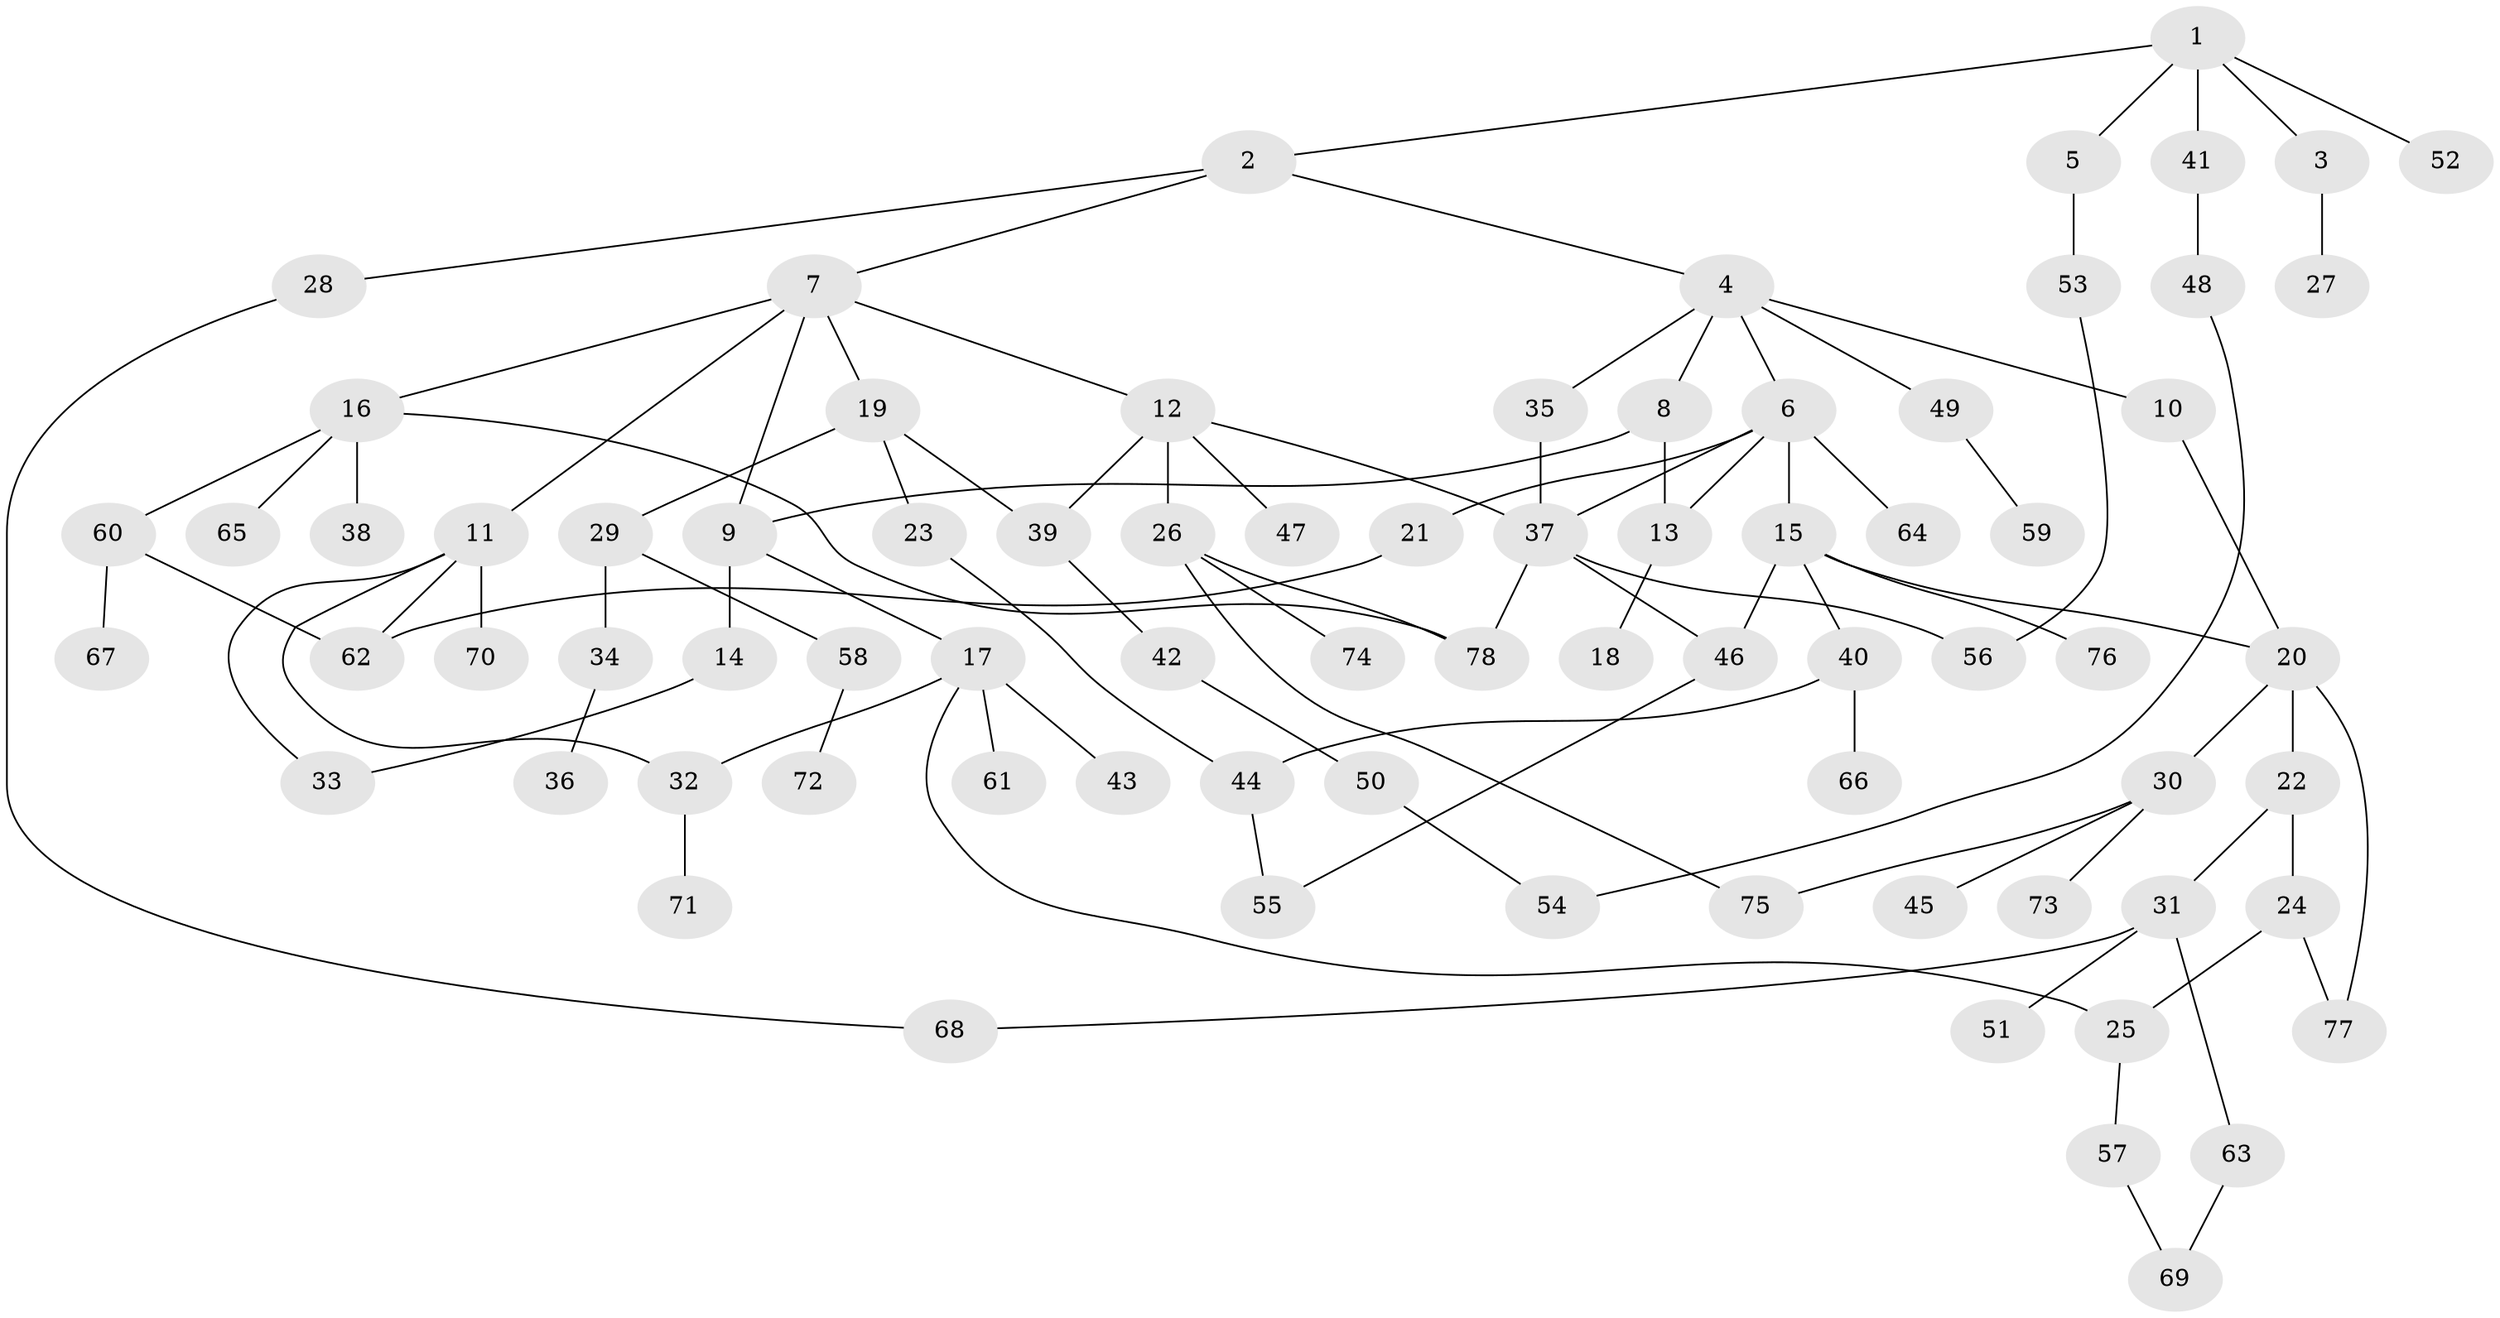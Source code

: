// Generated by graph-tools (version 1.1) at 2025/34/03/09/25 02:34:14]
// undirected, 78 vertices, 99 edges
graph export_dot {
graph [start="1"]
  node [color=gray90,style=filled];
  1;
  2;
  3;
  4;
  5;
  6;
  7;
  8;
  9;
  10;
  11;
  12;
  13;
  14;
  15;
  16;
  17;
  18;
  19;
  20;
  21;
  22;
  23;
  24;
  25;
  26;
  27;
  28;
  29;
  30;
  31;
  32;
  33;
  34;
  35;
  36;
  37;
  38;
  39;
  40;
  41;
  42;
  43;
  44;
  45;
  46;
  47;
  48;
  49;
  50;
  51;
  52;
  53;
  54;
  55;
  56;
  57;
  58;
  59;
  60;
  61;
  62;
  63;
  64;
  65;
  66;
  67;
  68;
  69;
  70;
  71;
  72;
  73;
  74;
  75;
  76;
  77;
  78;
  1 -- 2;
  1 -- 3;
  1 -- 5;
  1 -- 41;
  1 -- 52;
  2 -- 4;
  2 -- 7;
  2 -- 28;
  3 -- 27;
  4 -- 6;
  4 -- 8;
  4 -- 10;
  4 -- 35;
  4 -- 49;
  5 -- 53;
  6 -- 15;
  6 -- 21;
  6 -- 64;
  6 -- 13;
  6 -- 37;
  7 -- 9;
  7 -- 11;
  7 -- 12;
  7 -- 16;
  7 -- 19;
  8 -- 13;
  8 -- 9;
  9 -- 14;
  9 -- 17;
  10 -- 20;
  11 -- 32;
  11 -- 33;
  11 -- 70;
  11 -- 62;
  12 -- 26;
  12 -- 47;
  12 -- 39;
  12 -- 37;
  13 -- 18;
  14 -- 33;
  15 -- 40;
  15 -- 46;
  15 -- 76;
  15 -- 20;
  16 -- 38;
  16 -- 60;
  16 -- 65;
  16 -- 78;
  17 -- 25;
  17 -- 43;
  17 -- 61;
  17 -- 32;
  19 -- 23;
  19 -- 29;
  19 -- 39;
  20 -- 22;
  20 -- 30;
  20 -- 77;
  21 -- 62;
  22 -- 24;
  22 -- 31;
  23 -- 44;
  24 -- 77;
  24 -- 25;
  25 -- 57;
  26 -- 74;
  26 -- 75;
  26 -- 78;
  28 -- 68;
  29 -- 34;
  29 -- 58;
  30 -- 45;
  30 -- 73;
  30 -- 75;
  31 -- 51;
  31 -- 63;
  31 -- 68;
  32 -- 71;
  34 -- 36;
  35 -- 37;
  37 -- 56;
  37 -- 46;
  37 -- 78;
  39 -- 42;
  40 -- 44;
  40 -- 66;
  41 -- 48;
  42 -- 50;
  44 -- 55;
  46 -- 55;
  48 -- 54;
  49 -- 59;
  50 -- 54;
  53 -- 56;
  57 -- 69;
  58 -- 72;
  60 -- 62;
  60 -- 67;
  63 -- 69;
}
